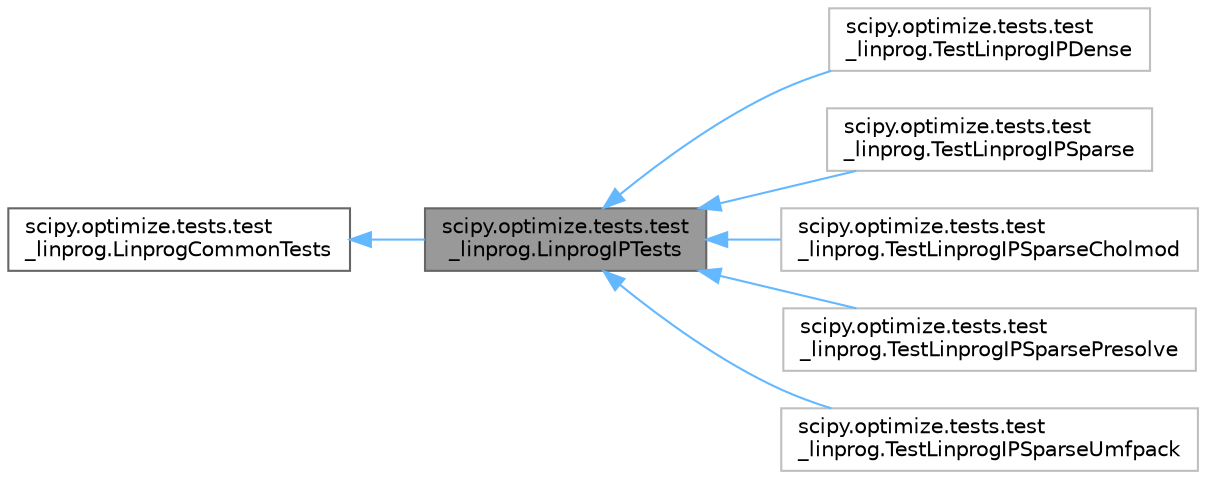 digraph "scipy.optimize.tests.test_linprog.LinprogIPTests"
{
 // LATEX_PDF_SIZE
  bgcolor="transparent";
  edge [fontname=Helvetica,fontsize=10,labelfontname=Helvetica,labelfontsize=10];
  node [fontname=Helvetica,fontsize=10,shape=box,height=0.2,width=0.4];
  rankdir="LR";
  Node1 [id="Node000001",label="scipy.optimize.tests.test\l_linprog.LinprogIPTests",height=0.2,width=0.4,color="gray40", fillcolor="grey60", style="filled", fontcolor="black",tooltip=" "];
  Node2 -> Node1 [id="edge1_Node000001_Node000002",dir="back",color="steelblue1",style="solid",tooltip=" "];
  Node2 [id="Node000002",label="scipy.optimize.tests.test\l_linprog.LinprogCommonTests",height=0.2,width=0.4,color="gray40", fillcolor="white", style="filled",URL="$d8/d54/classscipy_1_1optimize_1_1tests_1_1test__linprog_1_1LinprogCommonTests.html",tooltip="Common Tests #."];
  Node1 -> Node3 [id="edge2_Node000001_Node000003",dir="back",color="steelblue1",style="solid",tooltip=" "];
  Node3 [id="Node000003",label="scipy.optimize.tests.test\l_linprog.TestLinprogIPDense",height=0.2,width=0.4,color="grey75", fillcolor="white", style="filled",URL="$dd/de0/classscipy_1_1optimize_1_1tests_1_1test__linprog_1_1TestLinprogIPDense.html",tooltip=" "];
  Node1 -> Node4 [id="edge3_Node000001_Node000004",dir="back",color="steelblue1",style="solid",tooltip=" "];
  Node4 [id="Node000004",label="scipy.optimize.tests.test\l_linprog.TestLinprogIPSparse",height=0.2,width=0.4,color="grey75", fillcolor="white", style="filled",URL="$db/d87/classscipy_1_1optimize_1_1tests_1_1test__linprog_1_1TestLinprogIPSparse.html",tooltip=" "];
  Node1 -> Node5 [id="edge4_Node000001_Node000005",dir="back",color="steelblue1",style="solid",tooltip=" "];
  Node5 [id="Node000005",label="scipy.optimize.tests.test\l_linprog.TestLinprogIPSparseCholmod",height=0.2,width=0.4,color="grey75", fillcolor="white", style="filled",URL="$d5/da9/classscipy_1_1optimize_1_1tests_1_1test__linprog_1_1TestLinprogIPSparseCholmod.html",tooltip=" "];
  Node1 -> Node6 [id="edge5_Node000001_Node000006",dir="back",color="steelblue1",style="solid",tooltip=" "];
  Node6 [id="Node000006",label="scipy.optimize.tests.test\l_linprog.TestLinprogIPSparsePresolve",height=0.2,width=0.4,color="grey75", fillcolor="white", style="filled",URL="$d8/da0/classscipy_1_1optimize_1_1tests_1_1test__linprog_1_1TestLinprogIPSparsePresolve.html",tooltip=" "];
  Node1 -> Node7 [id="edge6_Node000001_Node000007",dir="back",color="steelblue1",style="solid",tooltip=" "];
  Node7 [id="Node000007",label="scipy.optimize.tests.test\l_linprog.TestLinprogIPSparseUmfpack",height=0.2,width=0.4,color="grey75", fillcolor="white", style="filled",URL="$d8/d0b/classscipy_1_1optimize_1_1tests_1_1test__linprog_1_1TestLinprogIPSparseUmfpack.html",tooltip=" "];
}
